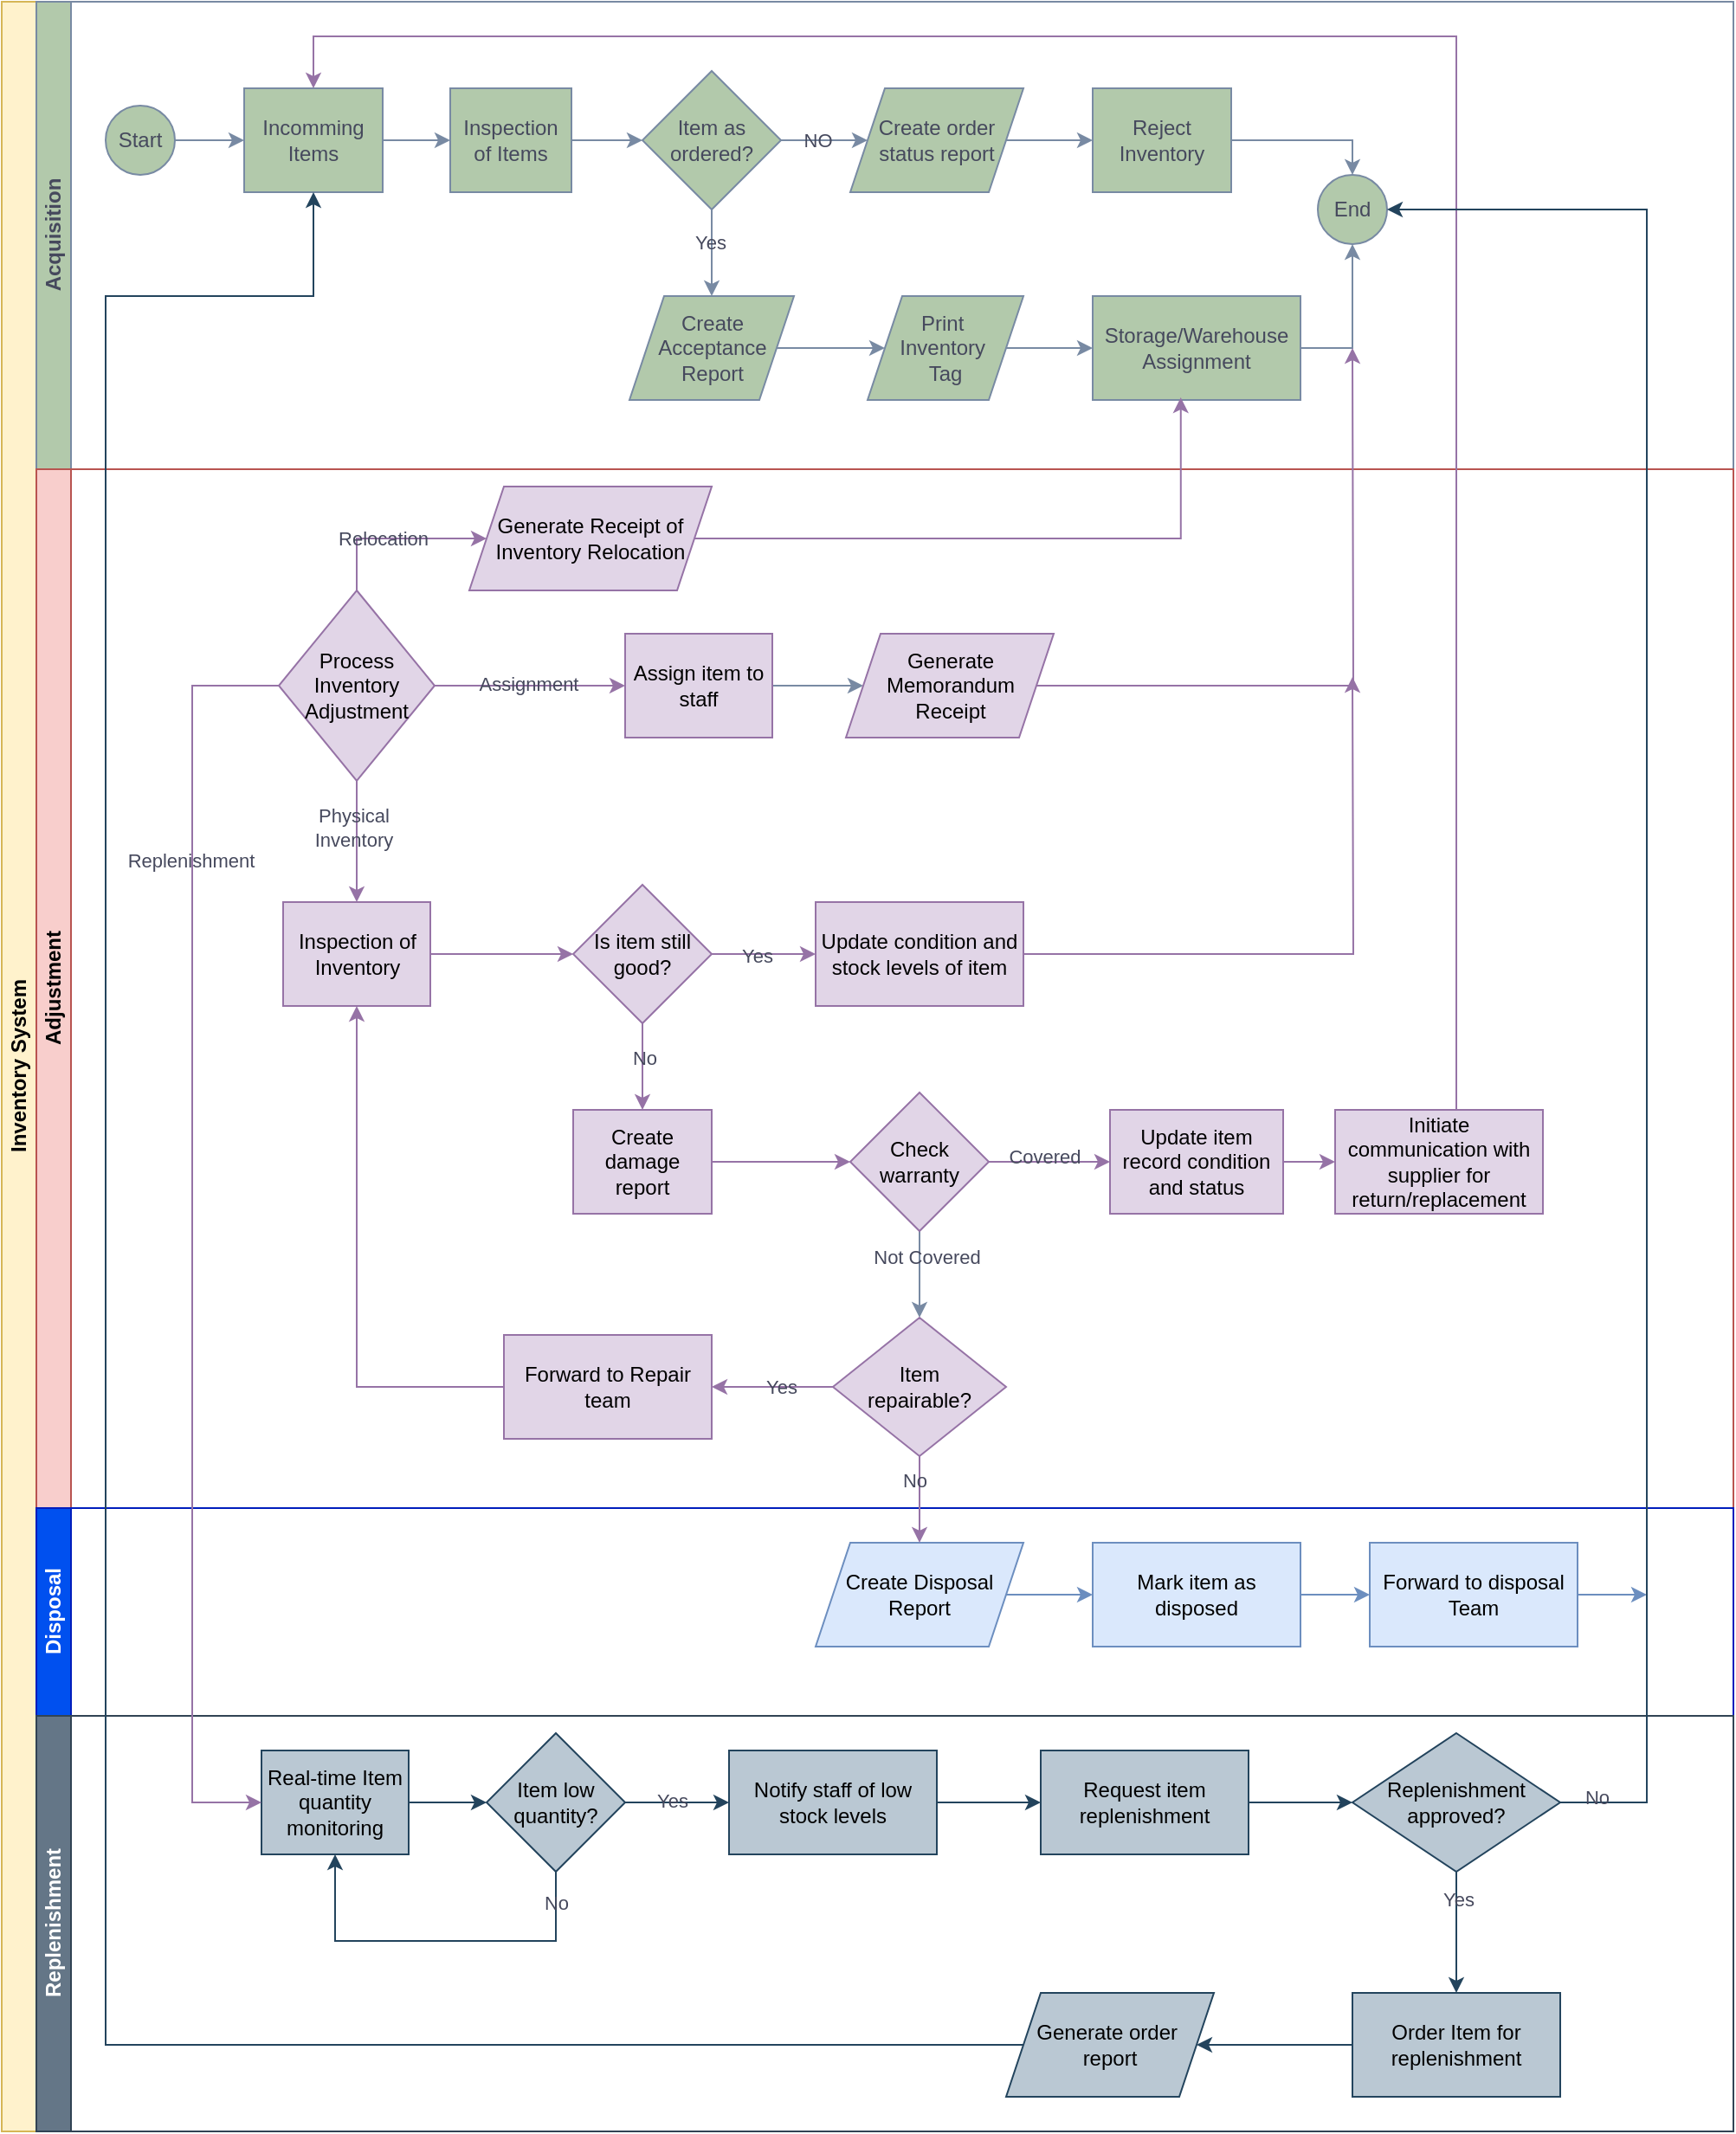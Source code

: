 <mxfile version="24.8.4">
  <diagram id="prtHgNgQTEPvFCAcTncT" name="Page-1">
    <mxGraphModel dx="1878" dy="1012" grid="1" gridSize="10" guides="1" tooltips="1" connect="1" arrows="1" fold="1" page="1" pageScale="1" pageWidth="827" pageHeight="1169" background="#ffffff" math="0" shadow="0">
      <root>
        <mxCell id="0" />
        <mxCell id="1" parent="0" />
        <mxCell id="dNxyNK7c78bLwvsdeMH5-19" value="Inventory System" style="swimlane;html=1;childLayout=stackLayout;resizeParent=1;resizeParentMax=0;horizontal=0;startSize=20;horizontalStack=0;labelBackgroundColor=none;fillColor=#fff2cc;strokeColor=#d6b656;" parent="1" vertex="1">
          <mxGeometry x="20" y="70" width="1000" height="1230" as="geometry" />
        </mxCell>
        <mxCell id="dNxyNK7c78bLwvsdeMH5-20" value="Acquisition" style="swimlane;html=1;startSize=20;horizontal=0;labelBackgroundColor=none;fillColor=#B2C9AB;strokeColor=#788AA3;fontColor=#46495D;" parent="dNxyNK7c78bLwvsdeMH5-19" vertex="1">
          <mxGeometry x="20" width="980" height="270" as="geometry" />
        </mxCell>
        <mxCell id="dNxyNK7c78bLwvsdeMH5-25" value="" style="edgeStyle=orthogonalEdgeStyle;rounded=0;orthogonalLoop=1;jettySize=auto;html=1;labelBackgroundColor=none;strokeColor=#788AA3;fontColor=default;" parent="dNxyNK7c78bLwvsdeMH5-20" source="dNxyNK7c78bLwvsdeMH5-23" target="dNxyNK7c78bLwvsdeMH5-24" edge="1">
          <mxGeometry relative="1" as="geometry" />
        </mxCell>
        <mxCell id="dNxyNK7c78bLwvsdeMH5-23" value="Start" style="ellipse;whiteSpace=wrap;html=1;labelBackgroundColor=none;fillColor=#B2C9AB;strokeColor=#788AA3;fontColor=#46495D;" parent="dNxyNK7c78bLwvsdeMH5-20" vertex="1">
          <mxGeometry x="40" y="60" width="40" height="40" as="geometry" />
        </mxCell>
        <mxCell id="yVbs1eFMc1j45ebw_8o5-9" value="" style="edgeStyle=orthogonalEdgeStyle;rounded=0;orthogonalLoop=1;jettySize=auto;html=1;labelBackgroundColor=none;strokeColor=#788AA3;fontColor=default;" edge="1" parent="dNxyNK7c78bLwvsdeMH5-20" source="dNxyNK7c78bLwvsdeMH5-24" target="yVbs1eFMc1j45ebw_8o5-8">
          <mxGeometry relative="1" as="geometry" />
        </mxCell>
        <mxCell id="dNxyNK7c78bLwvsdeMH5-24" value="Incomming Items" style="rounded=0;whiteSpace=wrap;html=1;fontFamily=Helvetica;fontSize=12;fontColor=#46495D;align=center;labelBackgroundColor=none;fillColor=#B2C9AB;strokeColor=#788AA3;" parent="dNxyNK7c78bLwvsdeMH5-20" vertex="1">
          <mxGeometry x="120" y="50" width="80" height="60" as="geometry" />
        </mxCell>
        <mxCell id="yVbs1eFMc1j45ebw_8o5-12" value="" style="edgeStyle=orthogonalEdgeStyle;rounded=0;orthogonalLoop=1;jettySize=auto;html=1;labelBackgroundColor=none;strokeColor=#788AA3;fontColor=default;" edge="1" parent="dNxyNK7c78bLwvsdeMH5-20" source="yVbs1eFMc1j45ebw_8o5-8" target="yVbs1eFMc1j45ebw_8o5-11">
          <mxGeometry relative="1" as="geometry" />
        </mxCell>
        <mxCell id="yVbs1eFMc1j45ebw_8o5-8" value="Inspection of Items" style="rounded=0;whiteSpace=wrap;html=1;fontColor=#46495D;labelBackgroundColor=none;fillColor=#B2C9AB;strokeColor=#788AA3;" vertex="1" parent="dNxyNK7c78bLwvsdeMH5-20">
          <mxGeometry x="239" y="50" width="70" height="60" as="geometry" />
        </mxCell>
        <mxCell id="yVbs1eFMc1j45ebw_8o5-14" value="" style="edgeStyle=orthogonalEdgeStyle;rounded=0;orthogonalLoop=1;jettySize=auto;html=1;labelBackgroundColor=none;strokeColor=#788AA3;fontColor=default;" edge="1" parent="dNxyNK7c78bLwvsdeMH5-20" source="yVbs1eFMc1j45ebw_8o5-11" target="yVbs1eFMc1j45ebw_8o5-13">
          <mxGeometry relative="1" as="geometry" />
        </mxCell>
        <mxCell id="yVbs1eFMc1j45ebw_8o5-31" value="NO" style="edgeLabel;html=1;align=center;verticalAlign=middle;resizable=0;points=[];labelBackgroundColor=none;fontColor=#46495D;" vertex="1" connectable="0" parent="yVbs1eFMc1j45ebw_8o5-14">
          <mxGeometry x="-0.171" relative="1" as="geometry">
            <mxPoint as="offset" />
          </mxGeometry>
        </mxCell>
        <mxCell id="yVbs1eFMc1j45ebw_8o5-21" value="" style="edgeStyle=orthogonalEdgeStyle;rounded=0;orthogonalLoop=1;jettySize=auto;html=1;labelBackgroundColor=none;strokeColor=#788AA3;fontColor=default;" edge="1" parent="dNxyNK7c78bLwvsdeMH5-20" source="yVbs1eFMc1j45ebw_8o5-11" target="yVbs1eFMc1j45ebw_8o5-20">
          <mxGeometry relative="1" as="geometry" />
        </mxCell>
        <mxCell id="yVbs1eFMc1j45ebw_8o5-32" value="Yes" style="edgeLabel;html=1;align=center;verticalAlign=middle;resizable=0;points=[];labelBackgroundColor=none;fontColor=#46495D;" vertex="1" connectable="0" parent="yVbs1eFMc1j45ebw_8o5-21">
          <mxGeometry x="-0.257" y="-1" relative="1" as="geometry">
            <mxPoint as="offset" />
          </mxGeometry>
        </mxCell>
        <mxCell id="yVbs1eFMc1j45ebw_8o5-11" value="Item as ordered?" style="rhombus;whiteSpace=wrap;html=1;fontColor=#46495D;rounded=0;labelBackgroundColor=none;fillColor=#B2C9AB;strokeColor=#788AA3;" vertex="1" parent="dNxyNK7c78bLwvsdeMH5-20">
          <mxGeometry x="350" y="40" width="80" height="80" as="geometry" />
        </mxCell>
        <mxCell id="yVbs1eFMc1j45ebw_8o5-16" value="" style="edgeStyle=orthogonalEdgeStyle;rounded=0;orthogonalLoop=1;jettySize=auto;html=1;labelBackgroundColor=none;strokeColor=#788AA3;fontColor=default;" edge="1" parent="dNxyNK7c78bLwvsdeMH5-20" source="yVbs1eFMc1j45ebw_8o5-13" target="yVbs1eFMc1j45ebw_8o5-15">
          <mxGeometry relative="1" as="geometry" />
        </mxCell>
        <mxCell id="yVbs1eFMc1j45ebw_8o5-13" value="Create order status report" style="rounded=0;whiteSpace=wrap;html=1;fontColor=#46495D;shape=parallelogram;perimeter=parallelogramPerimeter;fixedSize=1;labelBackgroundColor=none;fillColor=#B2C9AB;strokeColor=#788AA3;" vertex="1" parent="dNxyNK7c78bLwvsdeMH5-20">
          <mxGeometry x="470" y="50" width="100" height="60" as="geometry" />
        </mxCell>
        <mxCell id="yVbs1eFMc1j45ebw_8o5-19" style="edgeStyle=orthogonalEdgeStyle;rounded=0;orthogonalLoop=1;jettySize=auto;html=1;entryX=0.5;entryY=0;entryDx=0;entryDy=0;labelBackgroundColor=none;strokeColor=#788AA3;fontColor=default;" edge="1" parent="dNxyNK7c78bLwvsdeMH5-20" source="yVbs1eFMc1j45ebw_8o5-15" target="yVbs1eFMc1j45ebw_8o5-17">
          <mxGeometry relative="1" as="geometry" />
        </mxCell>
        <mxCell id="yVbs1eFMc1j45ebw_8o5-15" value="Reject Inventory" style="whiteSpace=wrap;html=1;fontColor=#46495D;rounded=0;labelBackgroundColor=none;fillColor=#B2C9AB;strokeColor=#788AA3;" vertex="1" parent="dNxyNK7c78bLwvsdeMH5-20">
          <mxGeometry x="610" y="50" width="80" height="60" as="geometry" />
        </mxCell>
        <mxCell id="yVbs1eFMc1j45ebw_8o5-17" value="End" style="ellipse;whiteSpace=wrap;html=1;fontColor=#46495D;rounded=0;labelBackgroundColor=none;fillColor=#B2C9AB;strokeColor=#788AA3;" vertex="1" parent="dNxyNK7c78bLwvsdeMH5-20">
          <mxGeometry x="740" y="100" width="40" height="40" as="geometry" />
        </mxCell>
        <mxCell id="yVbs1eFMc1j45ebw_8o5-23" value="" style="edgeStyle=orthogonalEdgeStyle;rounded=0;orthogonalLoop=1;jettySize=auto;html=1;labelBackgroundColor=none;strokeColor=#788AA3;fontColor=default;" edge="1" parent="dNxyNK7c78bLwvsdeMH5-20" source="yVbs1eFMc1j45ebw_8o5-20" target="yVbs1eFMc1j45ebw_8o5-22">
          <mxGeometry relative="1" as="geometry" />
        </mxCell>
        <mxCell id="yVbs1eFMc1j45ebw_8o5-20" value="Create Acceptance Report" style="whiteSpace=wrap;html=1;fontColor=#46495D;rounded=0;shape=parallelogram;perimeter=parallelogramPerimeter;fixedSize=1;labelBackgroundColor=none;fillColor=#B2C9AB;strokeColor=#788AA3;" vertex="1" parent="dNxyNK7c78bLwvsdeMH5-20">
          <mxGeometry x="342.5" y="170" width="95" height="60" as="geometry" />
        </mxCell>
        <mxCell id="yVbs1eFMc1j45ebw_8o5-25" value="" style="edgeStyle=orthogonalEdgeStyle;rounded=0;orthogonalLoop=1;jettySize=auto;html=1;labelBackgroundColor=none;strokeColor=#788AA3;fontColor=default;" edge="1" parent="dNxyNK7c78bLwvsdeMH5-20" source="yVbs1eFMc1j45ebw_8o5-22" target="yVbs1eFMc1j45ebw_8o5-24">
          <mxGeometry relative="1" as="geometry" />
        </mxCell>
        <mxCell id="yVbs1eFMc1j45ebw_8o5-22" value="Print&amp;nbsp;&lt;div&gt;Inventory&amp;nbsp;&lt;/div&gt;&lt;div&gt;Tag&lt;/div&gt;" style="whiteSpace=wrap;html=1;fontColor=#46495D;rounded=0;shape=parallelogram;perimeter=parallelogramPerimeter;fixedSize=1;labelBackgroundColor=none;fillColor=#B2C9AB;strokeColor=#788AA3;" vertex="1" parent="dNxyNK7c78bLwvsdeMH5-20">
          <mxGeometry x="480" y="170" width="90" height="60" as="geometry" />
        </mxCell>
        <mxCell id="yVbs1eFMc1j45ebw_8o5-26" style="edgeStyle=orthogonalEdgeStyle;rounded=0;orthogonalLoop=1;jettySize=auto;html=1;entryX=0.5;entryY=1;entryDx=0;entryDy=0;labelBackgroundColor=none;strokeColor=#788AA3;fontColor=default;" edge="1" parent="dNxyNK7c78bLwvsdeMH5-20" source="yVbs1eFMc1j45ebw_8o5-24" target="yVbs1eFMc1j45ebw_8o5-17">
          <mxGeometry relative="1" as="geometry" />
        </mxCell>
        <mxCell id="yVbs1eFMc1j45ebw_8o5-24" value="Storage/Warehouse Assignment" style="whiteSpace=wrap;html=1;fontColor=#46495D;rounded=0;labelBackgroundColor=none;fillColor=#B2C9AB;strokeColor=#788AA3;" vertex="1" parent="dNxyNK7c78bLwvsdeMH5-20">
          <mxGeometry x="610" y="170" width="120" height="60" as="geometry" />
        </mxCell>
        <mxCell id="dNxyNK7c78bLwvsdeMH5-21" value="Adjustment" style="swimlane;html=1;startSize=20;horizontal=0;labelBackgroundColor=none;fillColor=#f8cecc;strokeColor=#b85450;" parent="dNxyNK7c78bLwvsdeMH5-19" vertex="1">
          <mxGeometry x="20" y="270" width="980" height="600" as="geometry" />
        </mxCell>
        <mxCell id="yVbs1eFMc1j45ebw_8o5-27" value="Generate Receipt of Inventory Relocation" style="whiteSpace=wrap;html=1;rounded=0;shape=parallelogram;perimeter=parallelogramPerimeter;fixedSize=1;labelBackgroundColor=none;fillColor=#e1d5e7;strokeColor=#9673a6;" vertex="1" parent="dNxyNK7c78bLwvsdeMH5-21">
          <mxGeometry x="250" y="10" width="140" height="60" as="geometry" />
        </mxCell>
        <mxCell id="yVbs1eFMc1j45ebw_8o5-34" style="edgeStyle=orthogonalEdgeStyle;rounded=0;orthogonalLoop=1;jettySize=auto;html=1;exitX=0.5;exitY=0;exitDx=0;exitDy=0;entryX=0;entryY=0.5;entryDx=0;entryDy=0;labelBackgroundColor=none;strokeColor=#9673a6;fontColor=default;fillColor=#e1d5e7;" edge="1" parent="dNxyNK7c78bLwvsdeMH5-21" source="yVbs1eFMc1j45ebw_8o5-29" target="yVbs1eFMc1j45ebw_8o5-27">
          <mxGeometry relative="1" as="geometry" />
        </mxCell>
        <mxCell id="yVbs1eFMc1j45ebw_8o5-35" value="Relocation" style="edgeLabel;html=1;align=center;verticalAlign=middle;resizable=0;points=[];labelBackgroundColor=none;fontColor=#46495D;" vertex="1" connectable="0" parent="yVbs1eFMc1j45ebw_8o5-34">
          <mxGeometry x="-0.147" relative="1" as="geometry">
            <mxPoint as="offset" />
          </mxGeometry>
        </mxCell>
        <mxCell id="yVbs1eFMc1j45ebw_8o5-37" value="" style="edgeStyle=orthogonalEdgeStyle;rounded=0;orthogonalLoop=1;jettySize=auto;html=1;labelBackgroundColor=none;strokeColor=#9673a6;fontColor=default;fillColor=#e1d5e7;" edge="1" parent="dNxyNK7c78bLwvsdeMH5-21" source="yVbs1eFMc1j45ebw_8o5-29" target="yVbs1eFMc1j45ebw_8o5-36">
          <mxGeometry relative="1" as="geometry" />
        </mxCell>
        <mxCell id="yVbs1eFMc1j45ebw_8o5-38" value="Assignment" style="edgeLabel;html=1;align=center;verticalAlign=middle;resizable=0;points=[];labelBackgroundColor=none;fontColor=#46495D;" vertex="1" connectable="0" parent="yVbs1eFMc1j45ebw_8o5-37">
          <mxGeometry x="-0.021" y="1" relative="1" as="geometry">
            <mxPoint as="offset" />
          </mxGeometry>
        </mxCell>
        <mxCell id="yVbs1eFMc1j45ebw_8o5-45" value="" style="edgeStyle=orthogonalEdgeStyle;rounded=0;orthogonalLoop=1;jettySize=auto;html=1;labelBackgroundColor=none;strokeColor=#9673a6;fontColor=default;fillColor=#e1d5e7;" edge="1" parent="dNxyNK7c78bLwvsdeMH5-21" source="yVbs1eFMc1j45ebw_8o5-29" target="yVbs1eFMc1j45ebw_8o5-44">
          <mxGeometry relative="1" as="geometry" />
        </mxCell>
        <mxCell id="yVbs1eFMc1j45ebw_8o5-46" value="Physical&lt;div&gt;Inventory&lt;/div&gt;" style="edgeLabel;html=1;align=center;verticalAlign=middle;resizable=0;points=[];labelBackgroundColor=none;fontColor=#46495D;" vertex="1" connectable="0" parent="yVbs1eFMc1j45ebw_8o5-45">
          <mxGeometry x="-0.238" y="-2" relative="1" as="geometry">
            <mxPoint as="offset" />
          </mxGeometry>
        </mxCell>
        <mxCell id="yVbs1eFMc1j45ebw_8o5-29" value="Process Inventory Adjustment" style="rhombus;whiteSpace=wrap;html=1;rounded=0;labelBackgroundColor=none;fillColor=#e1d5e7;strokeColor=#9673a6;" vertex="1" parent="dNxyNK7c78bLwvsdeMH5-21">
          <mxGeometry x="140" y="70" width="90" height="110" as="geometry" />
        </mxCell>
        <mxCell id="yVbs1eFMc1j45ebw_8o5-42" value="" style="edgeStyle=orthogonalEdgeStyle;rounded=0;orthogonalLoop=1;jettySize=auto;html=1;labelBackgroundColor=none;strokeColor=#788AA3;fontColor=default;" edge="1" parent="dNxyNK7c78bLwvsdeMH5-21" source="yVbs1eFMc1j45ebw_8o5-36" target="yVbs1eFMc1j45ebw_8o5-41">
          <mxGeometry relative="1" as="geometry" />
        </mxCell>
        <mxCell id="yVbs1eFMc1j45ebw_8o5-36" value="Assign item to staff" style="whiteSpace=wrap;html=1;rounded=0;labelBackgroundColor=none;fillColor=#e1d5e7;strokeColor=#9673a6;" vertex="1" parent="dNxyNK7c78bLwvsdeMH5-21">
          <mxGeometry x="340" y="95" width="85" height="60" as="geometry" />
        </mxCell>
        <mxCell id="yVbs1eFMc1j45ebw_8o5-43" style="edgeStyle=orthogonalEdgeStyle;rounded=0;orthogonalLoop=1;jettySize=auto;html=1;labelBackgroundColor=none;strokeColor=#9673a6;fontColor=default;fillColor=#e1d5e7;" edge="1" parent="dNxyNK7c78bLwvsdeMH5-21" source="yVbs1eFMc1j45ebw_8o5-41">
          <mxGeometry relative="1" as="geometry">
            <mxPoint x="760" y="-70" as="targetPoint" />
          </mxGeometry>
        </mxCell>
        <mxCell id="yVbs1eFMc1j45ebw_8o5-41" value="Generate Memorandum Receipt" style="shape=parallelogram;perimeter=parallelogramPerimeter;whiteSpace=wrap;html=1;fixedSize=1;rounded=0;labelBackgroundColor=none;fillColor=#e1d5e7;strokeColor=#9673a6;" vertex="1" parent="dNxyNK7c78bLwvsdeMH5-21">
          <mxGeometry x="467.5" y="95" width="120" height="60" as="geometry" />
        </mxCell>
        <mxCell id="yVbs1eFMc1j45ebw_8o5-48" value="" style="edgeStyle=orthogonalEdgeStyle;rounded=0;orthogonalLoop=1;jettySize=auto;html=1;labelBackgroundColor=none;strokeColor=#9673a6;fontColor=default;fillColor=#e1d5e7;" edge="1" parent="dNxyNK7c78bLwvsdeMH5-21" source="yVbs1eFMc1j45ebw_8o5-44" target="yVbs1eFMc1j45ebw_8o5-47">
          <mxGeometry relative="1" as="geometry" />
        </mxCell>
        <mxCell id="yVbs1eFMc1j45ebw_8o5-44" value="Inspection of Inventory" style="whiteSpace=wrap;html=1;rounded=0;labelBackgroundColor=none;fillColor=#e1d5e7;strokeColor=#9673a6;" vertex="1" parent="dNxyNK7c78bLwvsdeMH5-21">
          <mxGeometry x="142.5" y="250" width="85" height="60" as="geometry" />
        </mxCell>
        <mxCell id="yVbs1eFMc1j45ebw_8o5-50" value="" style="edgeStyle=orthogonalEdgeStyle;rounded=0;orthogonalLoop=1;jettySize=auto;html=1;labelBackgroundColor=none;strokeColor=#9673a6;fontColor=default;fillColor=#e1d5e7;" edge="1" parent="dNxyNK7c78bLwvsdeMH5-21" source="yVbs1eFMc1j45ebw_8o5-47" target="yVbs1eFMc1j45ebw_8o5-49">
          <mxGeometry relative="1" as="geometry" />
        </mxCell>
        <mxCell id="yVbs1eFMc1j45ebw_8o5-52" value="Yes" style="edgeLabel;html=1;align=center;verticalAlign=middle;resizable=0;points=[];labelBackgroundColor=none;fontColor=#46495D;" vertex="1" connectable="0" parent="yVbs1eFMc1j45ebw_8o5-50">
          <mxGeometry x="-0.154" y="-1" relative="1" as="geometry">
            <mxPoint as="offset" />
          </mxGeometry>
        </mxCell>
        <mxCell id="yVbs1eFMc1j45ebw_8o5-54" value="" style="edgeStyle=orthogonalEdgeStyle;rounded=0;orthogonalLoop=1;jettySize=auto;html=1;labelBackgroundColor=none;strokeColor=#9673a6;fontColor=default;fillColor=#e1d5e7;" edge="1" parent="dNxyNK7c78bLwvsdeMH5-21" source="yVbs1eFMc1j45ebw_8o5-47" target="yVbs1eFMc1j45ebw_8o5-53">
          <mxGeometry relative="1" as="geometry" />
        </mxCell>
        <mxCell id="yVbs1eFMc1j45ebw_8o5-55" value="No" style="edgeLabel;html=1;align=center;verticalAlign=middle;resizable=0;points=[];labelBackgroundColor=none;fontColor=#46495D;" vertex="1" connectable="0" parent="yVbs1eFMc1j45ebw_8o5-54">
          <mxGeometry x="-0.228" y="1" relative="1" as="geometry">
            <mxPoint as="offset" />
          </mxGeometry>
        </mxCell>
        <mxCell id="yVbs1eFMc1j45ebw_8o5-47" value="Is item still good?" style="rhombus;whiteSpace=wrap;html=1;rounded=0;labelBackgroundColor=none;fillColor=#e1d5e7;strokeColor=#9673a6;" vertex="1" parent="dNxyNK7c78bLwvsdeMH5-21">
          <mxGeometry x="310" y="240" width="80" height="80" as="geometry" />
        </mxCell>
        <mxCell id="yVbs1eFMc1j45ebw_8o5-51" style="edgeStyle=orthogonalEdgeStyle;rounded=0;orthogonalLoop=1;jettySize=auto;html=1;labelBackgroundColor=none;strokeColor=#9673a6;fontColor=default;fillColor=#e1d5e7;" edge="1" parent="dNxyNK7c78bLwvsdeMH5-21" source="yVbs1eFMc1j45ebw_8o5-49">
          <mxGeometry relative="1" as="geometry">
            <mxPoint x="760" y="120.0" as="targetPoint" />
          </mxGeometry>
        </mxCell>
        <mxCell id="yVbs1eFMc1j45ebw_8o5-49" value="Update condition and stock levels of item" style="whiteSpace=wrap;html=1;rounded=0;labelBackgroundColor=none;fillColor=#e1d5e7;strokeColor=#9673a6;" vertex="1" parent="dNxyNK7c78bLwvsdeMH5-21">
          <mxGeometry x="450" y="250" width="120" height="60" as="geometry" />
        </mxCell>
        <mxCell id="yVbs1eFMc1j45ebw_8o5-57" value="" style="edgeStyle=orthogonalEdgeStyle;rounded=0;orthogonalLoop=1;jettySize=auto;html=1;labelBackgroundColor=none;strokeColor=#9673a6;fontColor=default;fillColor=#e1d5e7;" edge="1" parent="dNxyNK7c78bLwvsdeMH5-21" source="yVbs1eFMc1j45ebw_8o5-53" target="yVbs1eFMc1j45ebw_8o5-56">
          <mxGeometry relative="1" as="geometry" />
        </mxCell>
        <mxCell id="yVbs1eFMc1j45ebw_8o5-53" value="Create damage report" style="rounded=0;whiteSpace=wrap;html=1;labelBackgroundColor=none;fillColor=#e1d5e7;strokeColor=#9673a6;" vertex="1" parent="dNxyNK7c78bLwvsdeMH5-21">
          <mxGeometry x="310" y="370" width="80" height="60" as="geometry" />
        </mxCell>
        <mxCell id="yVbs1eFMc1j45ebw_8o5-59" value="" style="edgeStyle=orthogonalEdgeStyle;rounded=0;orthogonalLoop=1;jettySize=auto;html=1;labelBackgroundColor=none;strokeColor=#9673a6;fontColor=default;fillColor=#e1d5e7;" edge="1" parent="dNxyNK7c78bLwvsdeMH5-21" source="yVbs1eFMc1j45ebw_8o5-56" target="yVbs1eFMc1j45ebw_8o5-58">
          <mxGeometry relative="1" as="geometry" />
        </mxCell>
        <mxCell id="yVbs1eFMc1j45ebw_8o5-65" value="Covered" style="edgeLabel;html=1;align=center;verticalAlign=middle;resizable=0;points=[];labelBackgroundColor=none;fontColor=#46495D;" vertex="1" connectable="0" parent="yVbs1eFMc1j45ebw_8o5-59">
          <mxGeometry x="-0.086" y="3" relative="1" as="geometry">
            <mxPoint as="offset" />
          </mxGeometry>
        </mxCell>
        <mxCell id="yVbs1eFMc1j45ebw_8o5-64" value="" style="edgeStyle=orthogonalEdgeStyle;rounded=0;orthogonalLoop=1;jettySize=auto;html=1;labelBackgroundColor=none;strokeColor=#788AA3;fontColor=default;" edge="1" parent="dNxyNK7c78bLwvsdeMH5-21" source="yVbs1eFMc1j45ebw_8o5-56" target="yVbs1eFMc1j45ebw_8o5-63">
          <mxGeometry relative="1" as="geometry" />
        </mxCell>
        <mxCell id="yVbs1eFMc1j45ebw_8o5-66" value="Not Covered" style="edgeLabel;html=1;align=center;verticalAlign=middle;resizable=0;points=[];labelBackgroundColor=none;fontColor=#46495D;" vertex="1" connectable="0" parent="yVbs1eFMc1j45ebw_8o5-64">
          <mxGeometry x="-0.425" y="4" relative="1" as="geometry">
            <mxPoint as="offset" />
          </mxGeometry>
        </mxCell>
        <mxCell id="yVbs1eFMc1j45ebw_8o5-56" value="Check warranty" style="rhombus;whiteSpace=wrap;html=1;rounded=0;labelBackgroundColor=none;fillColor=#e1d5e7;strokeColor=#9673a6;" vertex="1" parent="dNxyNK7c78bLwvsdeMH5-21">
          <mxGeometry x="470" y="360" width="80" height="80" as="geometry" />
        </mxCell>
        <mxCell id="yVbs1eFMc1j45ebw_8o5-61" value="" style="edgeStyle=orthogonalEdgeStyle;rounded=0;orthogonalLoop=1;jettySize=auto;html=1;labelBackgroundColor=none;strokeColor=#9673a6;fontColor=default;fillColor=#e1d5e7;" edge="1" parent="dNxyNK7c78bLwvsdeMH5-21" source="yVbs1eFMc1j45ebw_8o5-58" target="yVbs1eFMc1j45ebw_8o5-60">
          <mxGeometry relative="1" as="geometry" />
        </mxCell>
        <mxCell id="yVbs1eFMc1j45ebw_8o5-58" value="Update item record condition and status" style="whiteSpace=wrap;html=1;rounded=0;labelBackgroundColor=none;fillColor=#e1d5e7;strokeColor=#9673a6;" vertex="1" parent="dNxyNK7c78bLwvsdeMH5-21">
          <mxGeometry x="620" y="370" width="100" height="60" as="geometry" />
        </mxCell>
        <mxCell id="yVbs1eFMc1j45ebw_8o5-60" value="Initiate communication with supplier for return/replacement" style="whiteSpace=wrap;html=1;rounded=0;labelBackgroundColor=none;fillColor=#e1d5e7;strokeColor=#9673a6;" vertex="1" parent="dNxyNK7c78bLwvsdeMH5-21">
          <mxGeometry x="750" y="370" width="120" height="60" as="geometry" />
        </mxCell>
        <mxCell id="yVbs1eFMc1j45ebw_8o5-68" value="" style="edgeStyle=orthogonalEdgeStyle;rounded=0;orthogonalLoop=1;jettySize=auto;html=1;labelBackgroundColor=none;strokeColor=#9673a6;fontColor=default;fillColor=#e1d5e7;" edge="1" parent="dNxyNK7c78bLwvsdeMH5-21" source="yVbs1eFMc1j45ebw_8o5-63" target="yVbs1eFMc1j45ebw_8o5-67">
          <mxGeometry relative="1" as="geometry" />
        </mxCell>
        <mxCell id="yVbs1eFMc1j45ebw_8o5-70" value="Yes" style="edgeLabel;html=1;align=center;verticalAlign=middle;resizable=0;points=[];labelBackgroundColor=none;fontColor=#46495D;" vertex="1" connectable="0" parent="yVbs1eFMc1j45ebw_8o5-68">
          <mxGeometry x="-0.131" relative="1" as="geometry">
            <mxPoint as="offset" />
          </mxGeometry>
        </mxCell>
        <mxCell id="yVbs1eFMc1j45ebw_8o5-63" value="Item&lt;div&gt;repairable?&lt;/div&gt;" style="rhombus;whiteSpace=wrap;html=1;rounded=0;labelBackgroundColor=none;fillColor=#e1d5e7;strokeColor=#9673a6;" vertex="1" parent="dNxyNK7c78bLwvsdeMH5-21">
          <mxGeometry x="460" y="490" width="100" height="80" as="geometry" />
        </mxCell>
        <mxCell id="yVbs1eFMc1j45ebw_8o5-69" style="edgeStyle=orthogonalEdgeStyle;rounded=0;orthogonalLoop=1;jettySize=auto;html=1;entryX=0.5;entryY=1;entryDx=0;entryDy=0;labelBackgroundColor=none;strokeColor=#9673a6;fontColor=default;fillColor=#e1d5e7;" edge="1" parent="dNxyNK7c78bLwvsdeMH5-21" source="yVbs1eFMc1j45ebw_8o5-67" target="yVbs1eFMc1j45ebw_8o5-44">
          <mxGeometry relative="1" as="geometry" />
        </mxCell>
        <mxCell id="yVbs1eFMc1j45ebw_8o5-67" value="Forward to Repair team" style="whiteSpace=wrap;html=1;rounded=0;labelBackgroundColor=none;fillColor=#e1d5e7;strokeColor=#9673a6;" vertex="1" parent="dNxyNK7c78bLwvsdeMH5-21">
          <mxGeometry x="270" y="500" width="120" height="60" as="geometry" />
        </mxCell>
        <mxCell id="dNxyNK7c78bLwvsdeMH5-22" value="Disposal" style="swimlane;html=1;startSize=20;horizontal=0;labelBackgroundColor=none;fillColor=#0050ef;strokeColor=#001DBC;fontColor=#ffffff;" parent="dNxyNK7c78bLwvsdeMH5-19" vertex="1">
          <mxGeometry x="20" y="870" width="980" height="120" as="geometry" />
        </mxCell>
        <mxCell id="yVbs1eFMc1j45ebw_8o5-75" value="" style="edgeStyle=orthogonalEdgeStyle;rounded=0;orthogonalLoop=1;jettySize=auto;html=1;labelBackgroundColor=none;strokeColor=#6c8ebf;fontColor=default;fillColor=#dae8fc;" edge="1" parent="dNxyNK7c78bLwvsdeMH5-22" source="yVbs1eFMc1j45ebw_8o5-71" target="yVbs1eFMc1j45ebw_8o5-74">
          <mxGeometry relative="1" as="geometry" />
        </mxCell>
        <mxCell id="yVbs1eFMc1j45ebw_8o5-71" value="Create Disposal Report" style="whiteSpace=wrap;html=1;rounded=0;shape=parallelogram;perimeter=parallelogramPerimeter;fixedSize=1;labelBackgroundColor=none;fillColor=#dae8fc;strokeColor=#6c8ebf;" vertex="1" parent="dNxyNK7c78bLwvsdeMH5-22">
          <mxGeometry x="450" y="20" width="120" height="60" as="geometry" />
        </mxCell>
        <mxCell id="yVbs1eFMc1j45ebw_8o5-77" value="" style="edgeStyle=orthogonalEdgeStyle;rounded=0;orthogonalLoop=1;jettySize=auto;html=1;labelBackgroundColor=none;strokeColor=#6c8ebf;fontColor=default;fillColor=#dae8fc;" edge="1" parent="dNxyNK7c78bLwvsdeMH5-22" source="yVbs1eFMc1j45ebw_8o5-74" target="yVbs1eFMc1j45ebw_8o5-76">
          <mxGeometry relative="1" as="geometry" />
        </mxCell>
        <mxCell id="yVbs1eFMc1j45ebw_8o5-74" value="Mark item as disposed" style="rounded=0;whiteSpace=wrap;html=1;labelBackgroundColor=none;fillColor=#dae8fc;strokeColor=#6c8ebf;" vertex="1" parent="dNxyNK7c78bLwvsdeMH5-22">
          <mxGeometry x="610" y="20" width="120" height="60" as="geometry" />
        </mxCell>
        <mxCell id="yVbs1eFMc1j45ebw_8o5-102" style="edgeStyle=orthogonalEdgeStyle;rounded=0;orthogonalLoop=1;jettySize=auto;html=1;labelBackgroundColor=none;strokeColor=#6c8ebf;fontColor=default;fillColor=#dae8fc;" edge="1" parent="dNxyNK7c78bLwvsdeMH5-22" source="yVbs1eFMc1j45ebw_8o5-76">
          <mxGeometry relative="1" as="geometry">
            <mxPoint x="930" y="50" as="targetPoint" />
          </mxGeometry>
        </mxCell>
        <mxCell id="yVbs1eFMc1j45ebw_8o5-76" value="Forward to disposal Team" style="whiteSpace=wrap;html=1;rounded=0;labelBackgroundColor=none;fillColor=#dae8fc;strokeColor=#6c8ebf;" vertex="1" parent="dNxyNK7c78bLwvsdeMH5-22">
          <mxGeometry x="770" y="20" width="120" height="60" as="geometry" />
        </mxCell>
        <mxCell id="yVbs1eFMc1j45ebw_8o5-2" value="Replenishment" style="swimlane;html=1;startSize=20;horizontal=0;labelBackgroundColor=none;fillColor=#647687;strokeColor=#314354;fontColor=#ffffff;" vertex="1" parent="dNxyNK7c78bLwvsdeMH5-19">
          <mxGeometry x="20" y="990" width="980" height="240" as="geometry" />
        </mxCell>
        <mxCell id="yVbs1eFMc1j45ebw_8o5-82" value="" style="edgeStyle=orthogonalEdgeStyle;rounded=0;orthogonalLoop=1;jettySize=auto;html=1;labelBackgroundColor=none;strokeColor=#23445d;fontColor=default;fillColor=#bac8d3;" edge="1" parent="yVbs1eFMc1j45ebw_8o5-2" source="yVbs1eFMc1j45ebw_8o5-79" target="yVbs1eFMc1j45ebw_8o5-81">
          <mxGeometry relative="1" as="geometry" />
        </mxCell>
        <mxCell id="yVbs1eFMc1j45ebw_8o5-79" value="Real-time Item quantity monitoring" style="whiteSpace=wrap;html=1;rounded=0;labelBackgroundColor=none;fillColor=#bac8d3;strokeColor=#23445d;" vertex="1" parent="yVbs1eFMc1j45ebw_8o5-2">
          <mxGeometry x="130" y="20" width="85" height="60" as="geometry" />
        </mxCell>
        <mxCell id="yVbs1eFMc1j45ebw_8o5-84" value="" style="edgeStyle=orthogonalEdgeStyle;rounded=0;orthogonalLoop=1;jettySize=auto;html=1;labelBackgroundColor=none;strokeColor=#23445d;fontColor=default;fillColor=#bac8d3;" edge="1" parent="yVbs1eFMc1j45ebw_8o5-2" source="yVbs1eFMc1j45ebw_8o5-81" target="yVbs1eFMc1j45ebw_8o5-83">
          <mxGeometry relative="1" as="geometry" />
        </mxCell>
        <mxCell id="yVbs1eFMc1j45ebw_8o5-85" value="Yes" style="edgeLabel;html=1;align=center;verticalAlign=middle;resizable=0;points=[];labelBackgroundColor=none;fontColor=#46495D;" vertex="1" connectable="0" parent="yVbs1eFMc1j45ebw_8o5-84">
          <mxGeometry x="-0.101" y="1" relative="1" as="geometry">
            <mxPoint as="offset" />
          </mxGeometry>
        </mxCell>
        <mxCell id="yVbs1eFMc1j45ebw_8o5-86" style="edgeStyle=orthogonalEdgeStyle;rounded=0;orthogonalLoop=1;jettySize=auto;html=1;entryX=0.5;entryY=1;entryDx=0;entryDy=0;labelBackgroundColor=none;strokeColor=#23445d;fontColor=default;fillColor=#bac8d3;" edge="1" parent="yVbs1eFMc1j45ebw_8o5-2" source="yVbs1eFMc1j45ebw_8o5-81" target="yVbs1eFMc1j45ebw_8o5-79">
          <mxGeometry relative="1" as="geometry">
            <Array as="points">
              <mxPoint x="300" y="130" />
              <mxPoint x="173" y="130" />
            </Array>
          </mxGeometry>
        </mxCell>
        <mxCell id="yVbs1eFMc1j45ebw_8o5-88" value="No" style="edgeLabel;html=1;align=center;verticalAlign=middle;resizable=0;points=[];labelBackgroundColor=none;fontColor=#46495D;" vertex="1" connectable="0" parent="yVbs1eFMc1j45ebw_8o5-86">
          <mxGeometry x="-0.837" relative="1" as="geometry">
            <mxPoint as="offset" />
          </mxGeometry>
        </mxCell>
        <mxCell id="yVbs1eFMc1j45ebw_8o5-81" value="Item low quantity?" style="rhombus;whiteSpace=wrap;html=1;rounded=0;labelBackgroundColor=none;fillColor=#bac8d3;strokeColor=#23445d;" vertex="1" parent="yVbs1eFMc1j45ebw_8o5-2">
          <mxGeometry x="260" y="10" width="80" height="80" as="geometry" />
        </mxCell>
        <mxCell id="yVbs1eFMc1j45ebw_8o5-90" value="" style="edgeStyle=orthogonalEdgeStyle;rounded=0;orthogonalLoop=1;jettySize=auto;html=1;labelBackgroundColor=none;strokeColor=#23445d;fontColor=default;fillColor=#bac8d3;" edge="1" parent="yVbs1eFMc1j45ebw_8o5-2" source="yVbs1eFMc1j45ebw_8o5-83" target="yVbs1eFMc1j45ebw_8o5-89">
          <mxGeometry relative="1" as="geometry" />
        </mxCell>
        <mxCell id="yVbs1eFMc1j45ebw_8o5-83" value="Notify staff of low stock levels" style="whiteSpace=wrap;html=1;rounded=0;labelBackgroundColor=none;fillColor=#bac8d3;strokeColor=#23445d;" vertex="1" parent="yVbs1eFMc1j45ebw_8o5-2">
          <mxGeometry x="400" y="20" width="120" height="60" as="geometry" />
        </mxCell>
        <mxCell id="yVbs1eFMc1j45ebw_8o5-94" value="" style="edgeStyle=orthogonalEdgeStyle;rounded=0;orthogonalLoop=1;jettySize=auto;html=1;labelBackgroundColor=none;strokeColor=#23445d;fontColor=default;fillColor=#bac8d3;" edge="1" parent="yVbs1eFMc1j45ebw_8o5-2" source="yVbs1eFMc1j45ebw_8o5-89" target="yVbs1eFMc1j45ebw_8o5-93">
          <mxGeometry relative="1" as="geometry" />
        </mxCell>
        <mxCell id="yVbs1eFMc1j45ebw_8o5-89" value="Request item replenishment" style="whiteSpace=wrap;html=1;rounded=0;labelBackgroundColor=none;fillColor=#bac8d3;strokeColor=#23445d;" vertex="1" parent="yVbs1eFMc1j45ebw_8o5-2">
          <mxGeometry x="580" y="20" width="120" height="60" as="geometry" />
        </mxCell>
        <mxCell id="yVbs1eFMc1j45ebw_8o5-96" value="" style="edgeStyle=orthogonalEdgeStyle;rounded=0;orthogonalLoop=1;jettySize=auto;html=1;labelBackgroundColor=none;strokeColor=#23445d;fontColor=default;fillColor=#bac8d3;" edge="1" parent="yVbs1eFMc1j45ebw_8o5-2" source="yVbs1eFMc1j45ebw_8o5-93" target="yVbs1eFMc1j45ebw_8o5-95">
          <mxGeometry relative="1" as="geometry" />
        </mxCell>
        <mxCell id="yVbs1eFMc1j45ebw_8o5-103" value="Yes" style="edgeLabel;html=1;align=center;verticalAlign=middle;resizable=0;points=[];labelBackgroundColor=none;fontColor=#46495D;" vertex="1" connectable="0" parent="yVbs1eFMc1j45ebw_8o5-96">
          <mxGeometry x="-0.544" y="1" relative="1" as="geometry">
            <mxPoint as="offset" />
          </mxGeometry>
        </mxCell>
        <mxCell id="yVbs1eFMc1j45ebw_8o5-93" value="Replenishment approved?" style="rhombus;whiteSpace=wrap;html=1;rounded=0;labelBackgroundColor=none;fillColor=#bac8d3;strokeColor=#23445d;" vertex="1" parent="yVbs1eFMc1j45ebw_8o5-2">
          <mxGeometry x="760" y="10" width="120" height="80" as="geometry" />
        </mxCell>
        <mxCell id="yVbs1eFMc1j45ebw_8o5-98" value="" style="edgeStyle=orthogonalEdgeStyle;rounded=0;orthogonalLoop=1;jettySize=auto;html=1;labelBackgroundColor=none;strokeColor=#23445d;fontColor=default;fillColor=#bac8d3;" edge="1" parent="yVbs1eFMc1j45ebw_8o5-2" source="yVbs1eFMc1j45ebw_8o5-95" target="yVbs1eFMc1j45ebw_8o5-97">
          <mxGeometry relative="1" as="geometry" />
        </mxCell>
        <mxCell id="yVbs1eFMc1j45ebw_8o5-95" value="Order Item for replenishment" style="whiteSpace=wrap;html=1;rounded=0;labelBackgroundColor=none;fillColor=#bac8d3;strokeColor=#23445d;" vertex="1" parent="yVbs1eFMc1j45ebw_8o5-2">
          <mxGeometry x="760" y="160" width="120" height="60" as="geometry" />
        </mxCell>
        <mxCell id="yVbs1eFMc1j45ebw_8o5-97" value="Generate order&amp;nbsp;&lt;div&gt;report&lt;/div&gt;" style="shape=parallelogram;perimeter=parallelogramPerimeter;whiteSpace=wrap;html=1;fixedSize=1;rounded=0;labelBackgroundColor=none;fillColor=#bac8d3;strokeColor=#23445d;" vertex="1" parent="yVbs1eFMc1j45ebw_8o5-2">
          <mxGeometry x="560" y="160" width="120" height="60" as="geometry" />
        </mxCell>
        <mxCell id="yVbs1eFMc1j45ebw_8o5-28" style="edgeStyle=orthogonalEdgeStyle;rounded=0;orthogonalLoop=1;jettySize=auto;html=1;entryX=0.424;entryY=0.976;entryDx=0;entryDy=0;entryPerimeter=0;labelBackgroundColor=none;strokeColor=#9673a6;fontColor=default;fillColor=#e1d5e7;" edge="1" parent="dNxyNK7c78bLwvsdeMH5-19" source="yVbs1eFMc1j45ebw_8o5-27" target="yVbs1eFMc1j45ebw_8o5-24">
          <mxGeometry relative="1" as="geometry" />
        </mxCell>
        <mxCell id="yVbs1eFMc1j45ebw_8o5-62" style="edgeStyle=orthogonalEdgeStyle;rounded=0;orthogonalLoop=1;jettySize=auto;html=1;entryX=0.5;entryY=0;entryDx=0;entryDy=0;labelBackgroundColor=none;strokeColor=#9673a6;fontColor=default;fillColor=#e1d5e7;" edge="1" parent="dNxyNK7c78bLwvsdeMH5-19" source="yVbs1eFMc1j45ebw_8o5-60" target="dNxyNK7c78bLwvsdeMH5-24">
          <mxGeometry relative="1" as="geometry">
            <Array as="points">
              <mxPoint x="840" y="20" />
              <mxPoint x="180" y="20" />
            </Array>
          </mxGeometry>
        </mxCell>
        <mxCell id="yVbs1eFMc1j45ebw_8o5-72" value="" style="edgeStyle=orthogonalEdgeStyle;rounded=0;orthogonalLoop=1;jettySize=auto;html=1;labelBackgroundColor=none;strokeColor=#9673a6;fontColor=default;fillColor=#e1d5e7;" edge="1" parent="dNxyNK7c78bLwvsdeMH5-19" source="yVbs1eFMc1j45ebw_8o5-63" target="yVbs1eFMc1j45ebw_8o5-71">
          <mxGeometry relative="1" as="geometry" />
        </mxCell>
        <mxCell id="yVbs1eFMc1j45ebw_8o5-73" value="No" style="edgeLabel;html=1;align=center;verticalAlign=middle;resizable=0;points=[];labelBackgroundColor=none;fontColor=#46495D;" vertex="1" connectable="0" parent="yVbs1eFMc1j45ebw_8o5-72">
          <mxGeometry x="-0.442" y="-3" relative="1" as="geometry">
            <mxPoint as="offset" />
          </mxGeometry>
        </mxCell>
        <mxCell id="yVbs1eFMc1j45ebw_8o5-78" style="edgeStyle=orthogonalEdgeStyle;rounded=0;orthogonalLoop=1;jettySize=auto;html=1;entryX=0;entryY=0.5;entryDx=0;entryDy=0;labelBackgroundColor=none;strokeColor=#9673a6;fontColor=default;fillColor=#e1d5e7;" edge="1" parent="dNxyNK7c78bLwvsdeMH5-19" source="yVbs1eFMc1j45ebw_8o5-29" target="yVbs1eFMc1j45ebw_8o5-79">
          <mxGeometry relative="1" as="geometry">
            <mxPoint x="100" y="1040.435" as="targetPoint" />
            <Array as="points">
              <mxPoint x="110" y="395" />
              <mxPoint x="110" y="1040" />
            </Array>
          </mxGeometry>
        </mxCell>
        <mxCell id="yVbs1eFMc1j45ebw_8o5-80" value="Replenishment" style="edgeLabel;html=1;align=center;verticalAlign=middle;resizable=0;points=[];labelBackgroundColor=none;fontColor=#46495D;" vertex="1" connectable="0" parent="yVbs1eFMc1j45ebw_8o5-78">
          <mxGeometry x="-0.589" y="-1" relative="1" as="geometry">
            <mxPoint as="offset" />
          </mxGeometry>
        </mxCell>
        <mxCell id="yVbs1eFMc1j45ebw_8o5-99" style="edgeStyle=orthogonalEdgeStyle;rounded=0;orthogonalLoop=1;jettySize=auto;html=1;entryX=0.5;entryY=1;entryDx=0;entryDy=0;labelBackgroundColor=none;strokeColor=#23445d;fontColor=default;fillColor=#bac8d3;" edge="1" parent="dNxyNK7c78bLwvsdeMH5-19" source="yVbs1eFMc1j45ebw_8o5-97" target="dNxyNK7c78bLwvsdeMH5-24">
          <mxGeometry relative="1" as="geometry">
            <Array as="points">
              <mxPoint x="60" y="1180" />
              <mxPoint x="60" y="170" />
              <mxPoint x="180" y="170" />
            </Array>
          </mxGeometry>
        </mxCell>
        <mxCell id="yVbs1eFMc1j45ebw_8o5-100" style="edgeStyle=orthogonalEdgeStyle;rounded=0;orthogonalLoop=1;jettySize=auto;html=1;entryX=1;entryY=0.5;entryDx=0;entryDy=0;labelBackgroundColor=none;strokeColor=#23445d;fontColor=default;fillColor=#bac8d3;" edge="1" parent="dNxyNK7c78bLwvsdeMH5-19" source="yVbs1eFMc1j45ebw_8o5-93" target="yVbs1eFMc1j45ebw_8o5-17">
          <mxGeometry relative="1" as="geometry">
            <Array as="points">
              <mxPoint x="950" y="1040" />
              <mxPoint x="950" y="120" />
            </Array>
          </mxGeometry>
        </mxCell>
        <mxCell id="yVbs1eFMc1j45ebw_8o5-101" value="No" style="edgeLabel;html=1;align=center;verticalAlign=middle;resizable=0;points=[];labelBackgroundColor=none;fontColor=#46495D;" vertex="1" connectable="0" parent="yVbs1eFMc1j45ebw_8o5-100">
          <mxGeometry x="-0.963" y="3" relative="1" as="geometry">
            <mxPoint as="offset" />
          </mxGeometry>
        </mxCell>
      </root>
    </mxGraphModel>
  </diagram>
</mxfile>
